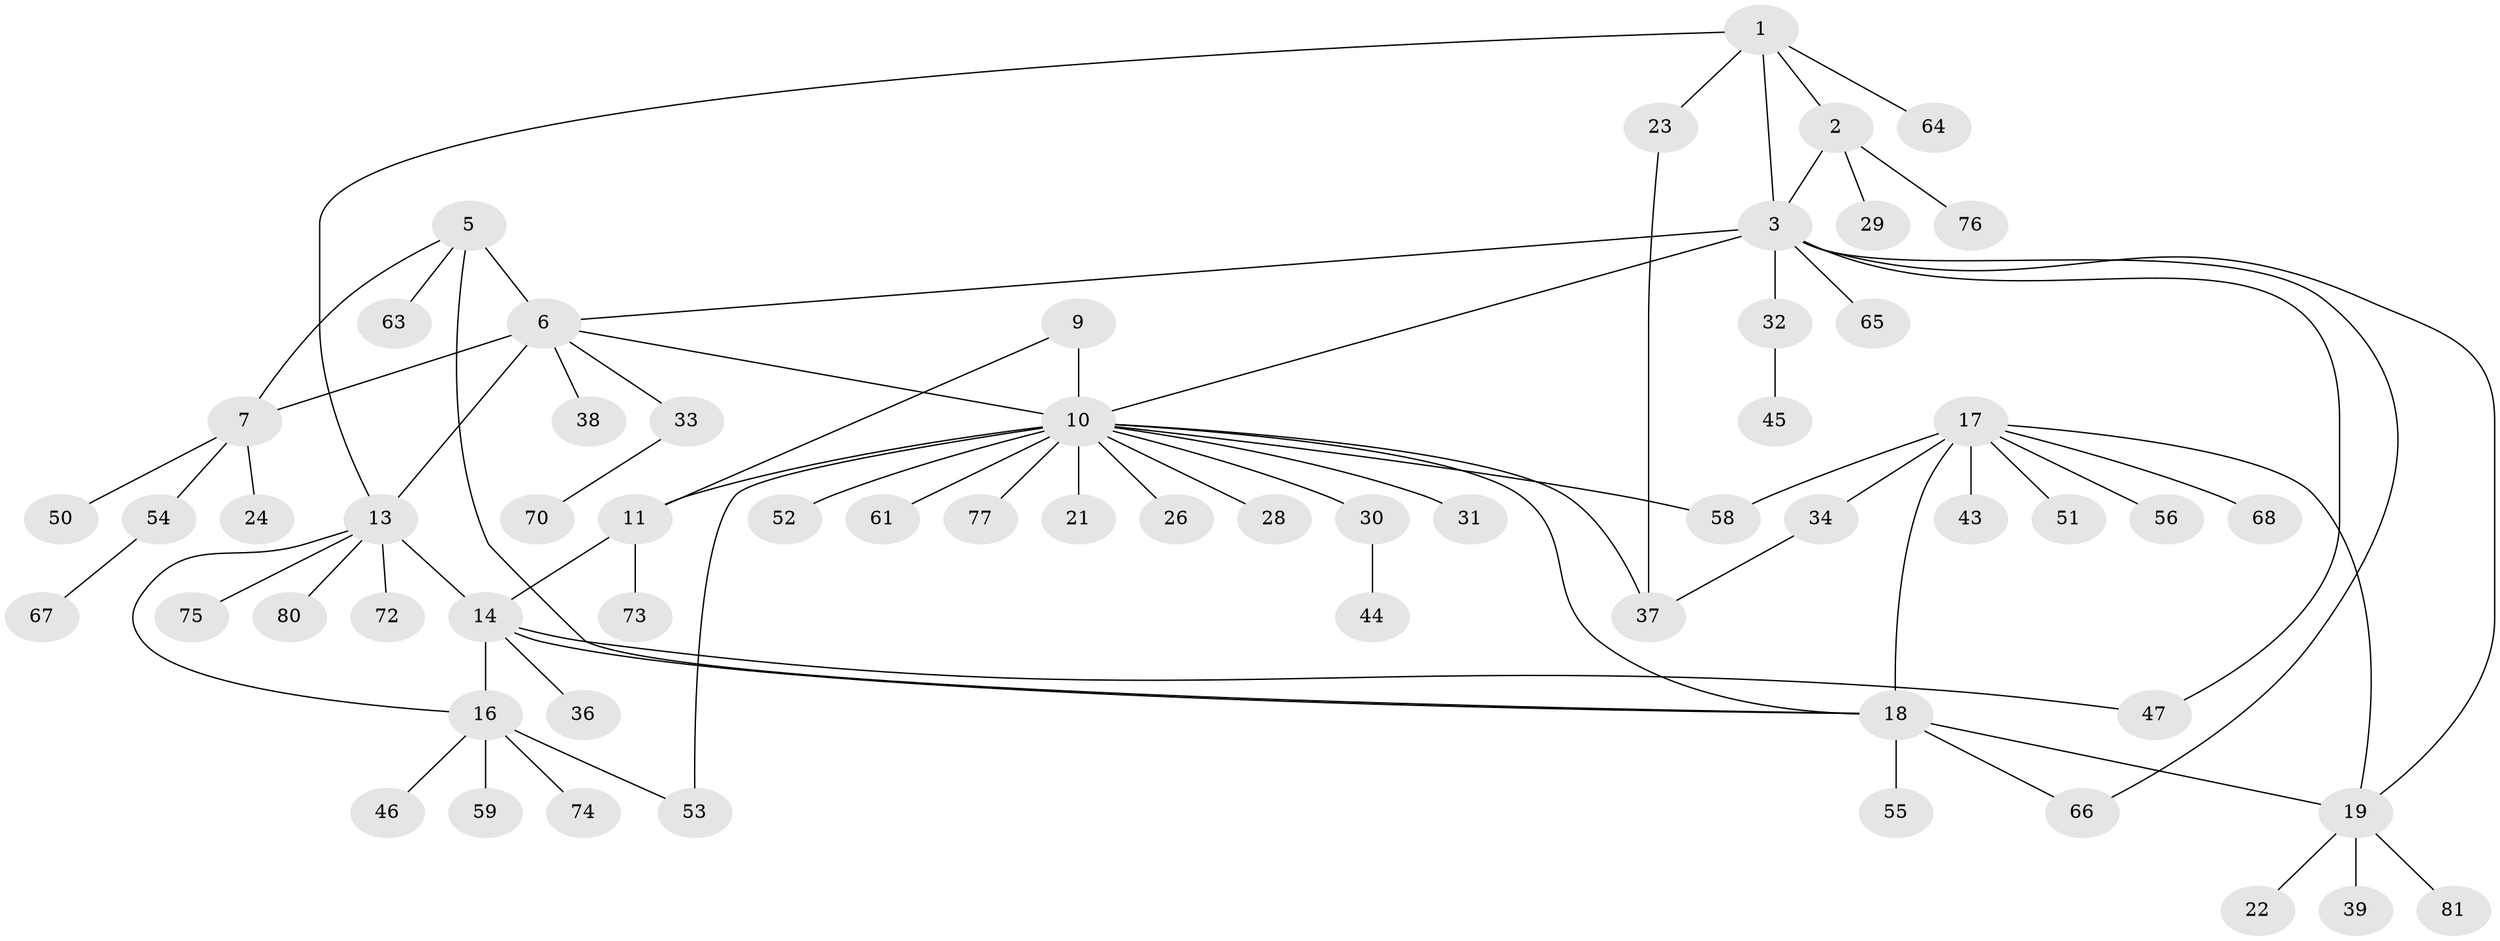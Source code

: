 // Generated by graph-tools (version 1.1) at 2025/24/03/03/25 07:24:10]
// undirected, 61 vertices, 77 edges
graph export_dot {
graph [start="1"]
  node [color=gray90,style=filled];
  1;
  2 [super="+40"];
  3 [super="+4"];
  5;
  6 [super="+8"];
  7 [super="+35"];
  9 [super="+27"];
  10 [super="+12"];
  11 [super="+62"];
  13 [super="+79"];
  14 [super="+15"];
  16 [super="+48"];
  17 [super="+42"];
  18 [super="+20"];
  19 [super="+25"];
  21;
  22;
  23;
  24;
  26;
  28 [super="+57"];
  29;
  30 [super="+49"];
  31;
  32;
  33;
  34;
  36 [super="+78"];
  37 [super="+41"];
  38;
  39;
  43;
  44;
  45;
  46;
  47;
  50 [super="+60"];
  51;
  52;
  53;
  54;
  55;
  56;
  58 [super="+69"];
  59;
  61;
  63;
  64 [super="+71"];
  65;
  66;
  67;
  68;
  70;
  72;
  73;
  74;
  75;
  76;
  77;
  80;
  81;
  1 -- 2;
  1 -- 3 [weight=2];
  1 -- 13;
  1 -- 23;
  1 -- 64;
  2 -- 3 [weight=2];
  2 -- 29;
  2 -- 76;
  3 -- 32;
  3 -- 66;
  3 -- 65;
  3 -- 6;
  3 -- 10;
  3 -- 47;
  3 -- 19;
  5 -- 6 [weight=2];
  5 -- 7;
  5 -- 63;
  5 -- 18;
  6 -- 7 [weight=2];
  6 -- 33;
  6 -- 38;
  6 -- 10;
  6 -- 13;
  7 -- 24;
  7 -- 50;
  7 -- 54;
  9 -- 10 [weight=2];
  9 -- 11;
  10 -- 11 [weight=2];
  10 -- 26;
  10 -- 28;
  10 -- 30;
  10 -- 31;
  10 -- 52;
  10 -- 77;
  10 -- 37;
  10 -- 53;
  10 -- 21;
  10 -- 58;
  10 -- 61;
  10 -- 18;
  11 -- 73;
  11 -- 14;
  13 -- 14 [weight=2];
  13 -- 16;
  13 -- 72;
  13 -- 75;
  13 -- 80;
  14 -- 16 [weight=2];
  14 -- 36;
  14 -- 47;
  14 -- 18;
  16 -- 46;
  16 -- 53;
  16 -- 59;
  16 -- 74;
  17 -- 18 [weight=2];
  17 -- 19;
  17 -- 34;
  17 -- 43;
  17 -- 51;
  17 -- 56;
  17 -- 68;
  17 -- 58;
  18 -- 19 [weight=2];
  18 -- 66;
  18 -- 55;
  19 -- 22;
  19 -- 39;
  19 -- 81;
  23 -- 37;
  30 -- 44;
  32 -- 45;
  33 -- 70;
  34 -- 37;
  54 -- 67;
}
